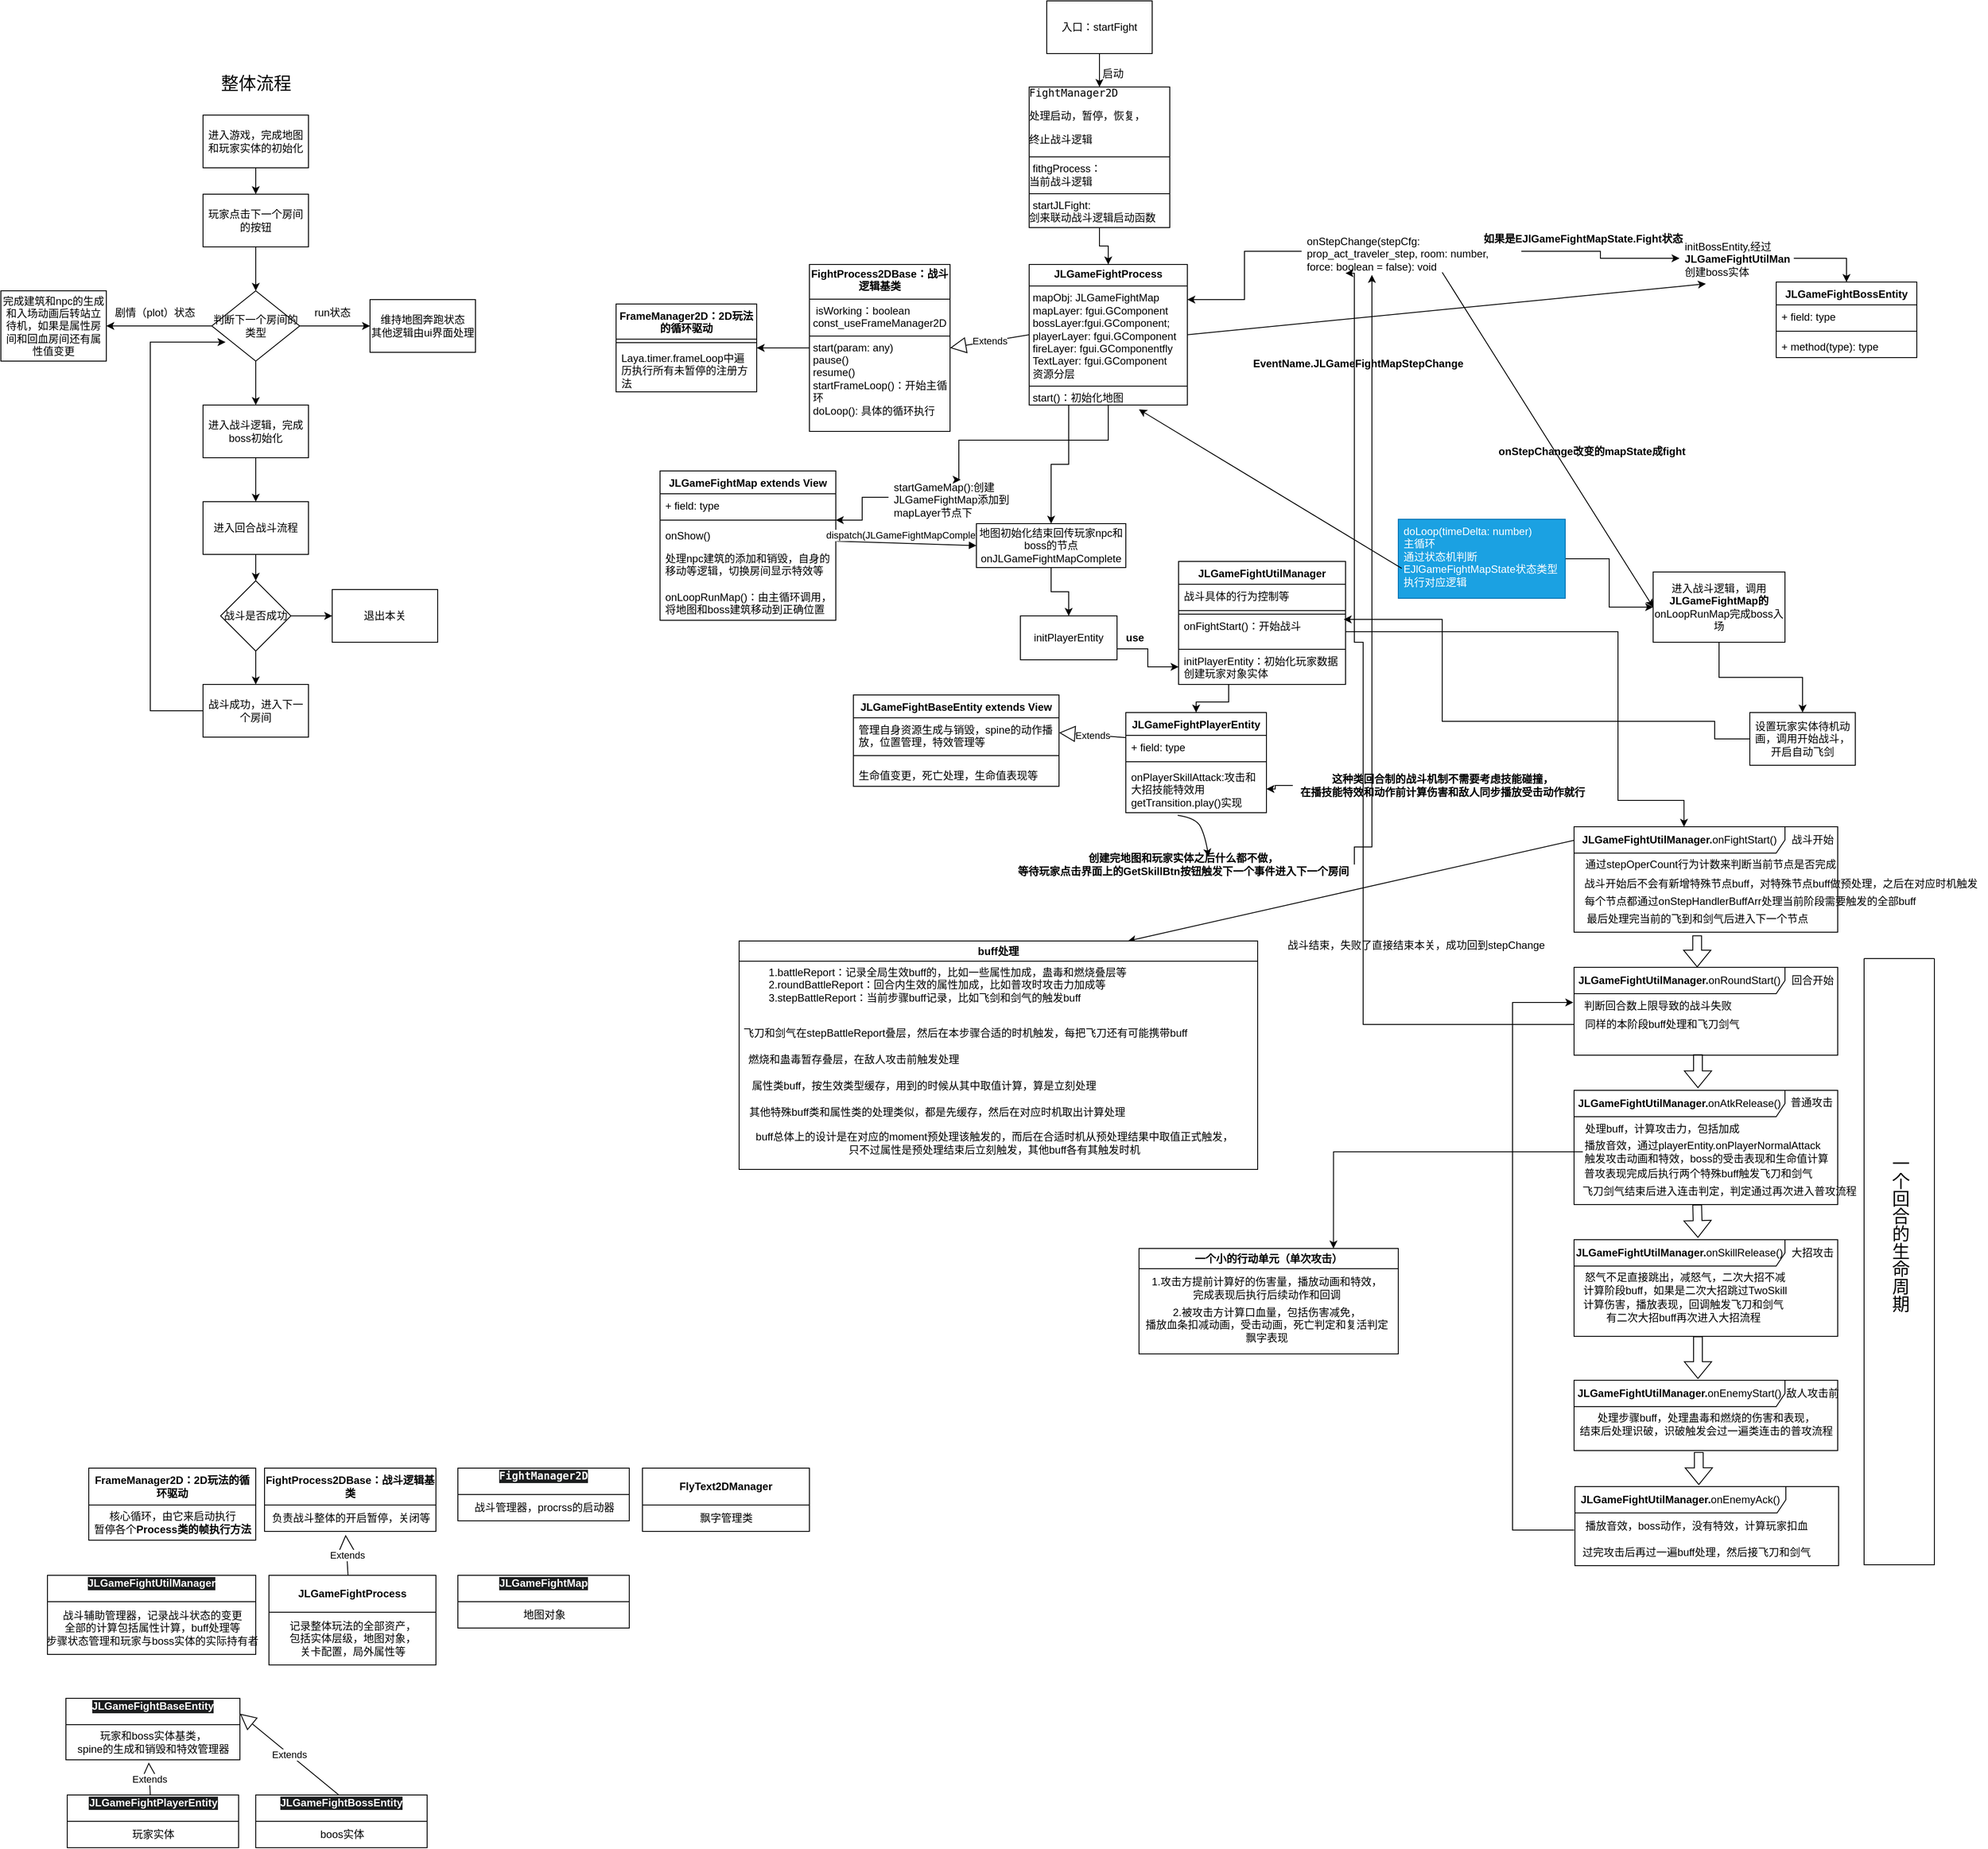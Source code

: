 <mxfile version="28.0.6">
  <diagram name="第 1 页" id="hEcFgx750OysjZIsmj1R">
    <mxGraphModel dx="2253" dy="859" grid="1" gridSize="10" guides="1" tooltips="1" connect="1" arrows="1" fold="1" page="1" pageScale="1" pageWidth="827" pageHeight="1169" math="0" shadow="0">
      <root>
        <mxCell id="0" />
        <mxCell id="1" parent="0" />
        <mxCell id="YXTXcPzekfWYoKXYRShO-3" value="" style="edgeStyle=orthogonalEdgeStyle;rounded=0;orthogonalLoop=1;jettySize=auto;html=1;entryX=0.5;entryY=0;entryDx=0;entryDy=0;" edge="1" parent="1" source="YXTXcPzekfWYoKXYRShO-1" target="YXTXcPzekfWYoKXYRShO-33">
          <mxGeometry relative="1" as="geometry">
            <mxPoint x="430" y="170" as="targetPoint" />
          </mxGeometry>
        </mxCell>
        <mxCell id="YXTXcPzekfWYoKXYRShO-1" value="入口：startFight" style="whiteSpace=wrap;html=1;" vertex="1" parent="1">
          <mxGeometry x="400" y="10" width="120" height="60" as="geometry" />
        </mxCell>
        <mxCell id="YXTXcPzekfWYoKXYRShO-4" value="启动" style="text;html=1;align=center;verticalAlign=middle;resizable=0;points=[];autosize=1;strokeColor=none;fillColor=none;" vertex="1" parent="1">
          <mxGeometry x="450" y="78" width="50" height="30" as="geometry" />
        </mxCell>
        <mxCell id="YXTXcPzekfWYoKXYRShO-35" value="" style="edgeStyle=orthogonalEdgeStyle;rounded=0;orthogonalLoop=1;jettySize=auto;html=1;" edge="1" parent="1" source="YXTXcPzekfWYoKXYRShO-33" target="YXTXcPzekfWYoKXYRShO-34">
          <mxGeometry relative="1" as="geometry" />
        </mxCell>
        <mxCell id="YXTXcPzekfWYoKXYRShO-33" value="&lt;pre style=&quot;margin-top: 0px;&quot;&gt;FightManager2D&lt;/pre&gt;&lt;pre style=&quot;margin-top: 0px;&quot;&gt;&lt;pre style=&quot;margin-top: 0px;&quot;&gt;处理启动，暂停，恢复，&lt;/pre&gt;&lt;pre style=&quot;margin-top: 0px;&quot;&gt;终止战斗逻辑&lt;/pre&gt;&lt;/pre&gt;&lt;hr size=&quot;1&quot; style=&quot;border-style:solid;&quot;&gt;&lt;p style=&quot;margin:0px;margin-left:4px;&quot;&gt;fithgProcess：&lt;/p&gt;&lt;div&gt;当前战斗逻辑&lt;/div&gt;&lt;hr size=&quot;1&quot; style=&quot;border-style:solid;&quot;&gt;&lt;p style=&quot;margin:0px;margin-left:4px;&quot;&gt;startJLFight:&lt;/p&gt;&lt;div&gt;剑来联动战斗逻辑启动函数&lt;/div&gt;" style="verticalAlign=top;align=left;overflow=fill;html=1;whiteSpace=wrap;" vertex="1" parent="1">
          <mxGeometry x="380" y="108" width="160" height="160" as="geometry" />
        </mxCell>
        <mxCell id="YXTXcPzekfWYoKXYRShO-70" style="edgeStyle=orthogonalEdgeStyle;rounded=0;orthogonalLoop=1;jettySize=auto;html=1;exitX=0.25;exitY=1;exitDx=0;exitDy=0;" edge="1" parent="1" source="YXTXcPzekfWYoKXYRShO-34" target="YXTXcPzekfWYoKXYRShO-69">
          <mxGeometry relative="1" as="geometry" />
        </mxCell>
        <mxCell id="YXTXcPzekfWYoKXYRShO-34" value="&lt;p style=&quot;margin:0px;margin-top:4px;text-align:center;&quot;&gt;&lt;b&gt;JLGameFightProcess&lt;/b&gt;&lt;/p&gt;&lt;hr size=&quot;1&quot; style=&quot;border-style:solid;&quot;&gt;&lt;p style=&quot;margin:0px;margin-left:4px;&quot;&gt;mapObj: JLGameFightMap&lt;/p&gt;&lt;p style=&quot;margin:0px;margin-left:4px;&quot;&gt;mapLayer: fgui.GComponent&lt;/p&gt;&lt;p style=&quot;margin:0px;margin-left:4px;&quot;&gt;bossLayer:fgui.GComponent;&lt;/p&gt;&lt;p style=&quot;margin:0px;margin-left:4px;&quot;&gt;playerLayer: fgui.GComponent&lt;/p&gt;&lt;p style=&quot;margin:0px;margin-left:4px;&quot;&gt;fireLayer: fgui.GComponentfly&lt;/p&gt;&lt;p style=&quot;margin:0px;margin-left:4px;&quot;&gt;TextLayer: fgui.GComponent&lt;/p&gt;&lt;p style=&quot;margin:0px;margin-left:4px;&quot;&gt;资源分层&lt;/p&gt;&lt;hr size=&quot;1&quot; style=&quot;border-style:solid;&quot;&gt;&lt;p style=&quot;margin:0px;margin-left:4px;&quot;&gt;start()：初始化地图&lt;/p&gt;" style="verticalAlign=top;align=left;overflow=fill;html=1;whiteSpace=wrap;" vertex="1" parent="1">
          <mxGeometry x="380" y="310" width="180" height="160" as="geometry" />
        </mxCell>
        <mxCell id="YXTXcPzekfWYoKXYRShO-44" style="edgeStyle=orthogonalEdgeStyle;rounded=0;orthogonalLoop=1;jettySize=auto;html=1;exitX=0;exitY=0.5;exitDx=0;exitDy=0;entryX=1;entryY=0.5;entryDx=0;entryDy=0;" edge="1" parent="1" source="YXTXcPzekfWYoKXYRShO-36" target="YXTXcPzekfWYoKXYRShO-39">
          <mxGeometry relative="1" as="geometry" />
        </mxCell>
        <mxCell id="YXTXcPzekfWYoKXYRShO-36" value="&lt;p style=&quot;margin:0px;margin-top:4px;text-align:center;&quot;&gt;&lt;b&gt;FightProcess2DBase：战斗逻辑基类&lt;/b&gt;&lt;/p&gt;&lt;hr size=&quot;1&quot; style=&quot;border-style:solid;&quot;&gt;&lt;p style=&quot;margin:0px;margin-left:4px;&quot;&gt;&amp;nbsp;isWorking：boolean&lt;/p&gt;&lt;p style=&quot;margin:0px;margin-left:4px;&quot;&gt;const_useFrameManager2D&lt;/p&gt;&lt;hr size=&quot;1&quot; style=&quot;border-style:solid;&quot;&gt;&lt;p style=&quot;margin:0px;margin-left:4px;&quot;&gt;start(param: any)&lt;/p&gt;&lt;p style=&quot;margin:0px;margin-left:4px;&quot;&gt;pause()&lt;/p&gt;&lt;p style=&quot;margin:0px;margin-left:4px;&quot;&gt;resume()&lt;/p&gt;&lt;p style=&quot;margin:0px;margin-left:4px;&quot;&gt;startFrameLoop()：开始主循环&lt;/p&gt;&lt;p style=&quot;margin:0px;margin-left:4px;&quot;&gt;doLoop(): 具体的循环执行&lt;/p&gt;" style="verticalAlign=top;align=left;overflow=fill;html=1;whiteSpace=wrap;" vertex="1" parent="1">
          <mxGeometry x="130" y="310" width="160" height="190" as="geometry" />
        </mxCell>
        <mxCell id="YXTXcPzekfWYoKXYRShO-37" value="Extends" style="endArrow=block;endSize=16;endFill=0;html=1;rounded=0;exitX=0;exitY=0.5;exitDx=0;exitDy=0;entryX=1;entryY=0.5;entryDx=0;entryDy=0;" edge="1" parent="1" source="YXTXcPzekfWYoKXYRShO-34" target="YXTXcPzekfWYoKXYRShO-36">
          <mxGeometry width="160" relative="1" as="geometry">
            <mxPoint x="530" y="270" as="sourcePoint" />
            <mxPoint x="690" y="270" as="targetPoint" />
          </mxGeometry>
        </mxCell>
        <mxCell id="YXTXcPzekfWYoKXYRShO-39" value="FrameManager2D：2D玩法的循环驱动" style="swimlane;fontStyle=1;align=center;verticalAlign=top;childLayout=stackLayout;horizontal=1;startSize=40;horizontalStack=0;resizeParent=1;resizeParentMax=0;resizeLast=0;collapsible=1;marginBottom=0;whiteSpace=wrap;html=1;" vertex="1" parent="1">
          <mxGeometry x="-90" y="355" width="160" height="100" as="geometry">
            <mxRectangle x="-150" y="385" width="250" height="40" as="alternateBounds" />
          </mxGeometry>
        </mxCell>
        <mxCell id="YXTXcPzekfWYoKXYRShO-41" value="" style="line;strokeWidth=1;fillColor=none;align=left;verticalAlign=middle;spacingTop=-1;spacingLeft=3;spacingRight=3;rotatable=0;labelPosition=right;points=[];portConstraint=eastwest;strokeColor=inherit;" vertex="1" parent="YXTXcPzekfWYoKXYRShO-39">
          <mxGeometry y="40" width="160" height="8" as="geometry" />
        </mxCell>
        <mxCell id="YXTXcPzekfWYoKXYRShO-42" value="Laya.timer.frameLoop中遍历执行所有未暂停的注册方法" style="text;strokeColor=none;fillColor=none;align=left;verticalAlign=top;spacingLeft=4;spacingRight=4;overflow=hidden;rotatable=0;points=[[0,0.5],[1,0.5]];portConstraint=eastwest;whiteSpace=wrap;html=1;" vertex="1" parent="YXTXcPzekfWYoKXYRShO-39">
          <mxGeometry y="48" width="160" height="52" as="geometry" />
        </mxCell>
        <mxCell id="YXTXcPzekfWYoKXYRShO-49" value="JLGameFightUtilManager" style="swimlane;fontStyle=1;align=center;verticalAlign=top;childLayout=stackLayout;horizontal=1;startSize=26;horizontalStack=0;resizeParent=1;resizeParentMax=0;resizeLast=0;collapsible=1;marginBottom=0;whiteSpace=wrap;html=1;" vertex="1" parent="1">
          <mxGeometry x="550" y="648" width="190" height="140" as="geometry" />
        </mxCell>
        <mxCell id="YXTXcPzekfWYoKXYRShO-50" value="战斗具体的行为控制等" style="text;strokeColor=none;fillColor=none;align=left;verticalAlign=top;spacingLeft=4;spacingRight=4;overflow=hidden;rotatable=0;points=[[0,0.5],[1,0.5]];portConstraint=eastwest;whiteSpace=wrap;html=1;" vertex="1" parent="YXTXcPzekfWYoKXYRShO-49">
          <mxGeometry y="26" width="190" height="26" as="geometry" />
        </mxCell>
        <mxCell id="YXTXcPzekfWYoKXYRShO-51" value="" style="line;strokeWidth=1;fillColor=none;align=left;verticalAlign=middle;spacingTop=-1;spacingLeft=3;spacingRight=3;rotatable=0;labelPosition=right;points=[];portConstraint=eastwest;strokeColor=inherit;" vertex="1" parent="YXTXcPzekfWYoKXYRShO-49">
          <mxGeometry y="52" width="190" height="8" as="geometry" />
        </mxCell>
        <mxCell id="YXTXcPzekfWYoKXYRShO-133" value="onFightStart()：开始战斗" style="text;strokeColor=default;fillColor=none;align=left;verticalAlign=top;spacingLeft=4;spacingRight=4;overflow=hidden;rotatable=0;points=[[0,0.5],[1,0.5]];portConstraint=eastwest;whiteSpace=wrap;html=1;" vertex="1" parent="YXTXcPzekfWYoKXYRShO-49">
          <mxGeometry y="60" width="190" height="40" as="geometry" />
        </mxCell>
        <mxCell id="YXTXcPzekfWYoKXYRShO-52" value="initPlayerEntity：初始化玩家数据创建玩家对象实体" style="text;strokeColor=none;fillColor=none;align=left;verticalAlign=top;spacingLeft=4;spacingRight=4;overflow=hidden;rotatable=0;points=[[0,0.5],[1,0.5]];portConstraint=eastwest;whiteSpace=wrap;html=1;" vertex="1" parent="YXTXcPzekfWYoKXYRShO-49">
          <mxGeometry y="100" width="190" height="40" as="geometry" />
        </mxCell>
        <mxCell id="YXTXcPzekfWYoKXYRShO-53" value="JLGameFightMap&amp;nbsp;extends View" style="swimlane;fontStyle=1;align=center;verticalAlign=top;childLayout=stackLayout;horizontal=1;startSize=26;horizontalStack=0;resizeParent=1;resizeParentMax=0;resizeLast=0;collapsible=1;marginBottom=0;whiteSpace=wrap;html=1;" vertex="1" parent="1">
          <mxGeometry x="-40" y="545" width="200" height="170" as="geometry" />
        </mxCell>
        <mxCell id="YXTXcPzekfWYoKXYRShO-54" value="+ field: type" style="text;strokeColor=none;fillColor=none;align=left;verticalAlign=top;spacingLeft=4;spacingRight=4;overflow=hidden;rotatable=0;points=[[0,0.5],[1,0.5]];portConstraint=eastwest;whiteSpace=wrap;html=1;" vertex="1" parent="YXTXcPzekfWYoKXYRShO-53">
          <mxGeometry y="26" width="200" height="26" as="geometry" />
        </mxCell>
        <mxCell id="YXTXcPzekfWYoKXYRShO-55" value="" style="line;strokeWidth=1;fillColor=none;align=left;verticalAlign=middle;spacingTop=-1;spacingLeft=3;spacingRight=3;rotatable=0;labelPosition=right;points=[];portConstraint=eastwest;strokeColor=inherit;" vertex="1" parent="YXTXcPzekfWYoKXYRShO-53">
          <mxGeometry y="52" width="200" height="8" as="geometry" />
        </mxCell>
        <mxCell id="YXTXcPzekfWYoKXYRShO-67" value="onShow()" style="text;strokeColor=none;fillColor=none;align=left;verticalAlign=top;spacingLeft=4;spacingRight=4;overflow=hidden;rotatable=0;points=[[0,0.5],[1,0.5]];portConstraint=eastwest;whiteSpace=wrap;html=1;" vertex="1" parent="YXTXcPzekfWYoKXYRShO-53">
          <mxGeometry y="60" width="200" height="26" as="geometry" />
        </mxCell>
        <mxCell id="YXTXcPzekfWYoKXYRShO-82" value="处理npc建筑的添加和销毁，自身的移动等逻辑，切换房间显示特效等" style="text;strokeColor=none;fillColor=none;align=left;verticalAlign=top;spacingLeft=4;spacingRight=4;overflow=hidden;rotatable=0;points=[[0,0.5],[1,0.5]];portConstraint=eastwest;whiteSpace=wrap;html=1;" vertex="1" parent="YXTXcPzekfWYoKXYRShO-53">
          <mxGeometry y="86" width="200" height="44" as="geometry" />
        </mxCell>
        <mxCell id="YXTXcPzekfWYoKXYRShO-127" value="onLoopRunMap()：由主循环调用，将地图和boss建筑移动到正确位置" style="text;strokeColor=none;fillColor=none;align=left;verticalAlign=top;spacingLeft=4;spacingRight=4;overflow=hidden;rotatable=0;points=[[0,0.5],[1,0.5]];portConstraint=eastwest;whiteSpace=wrap;html=1;" vertex="1" parent="YXTXcPzekfWYoKXYRShO-53">
          <mxGeometry y="130" width="200" height="40" as="geometry" />
        </mxCell>
        <mxCell id="YXTXcPzekfWYoKXYRShO-65" value="" style="edgeStyle=orthogonalEdgeStyle;rounded=0;orthogonalLoop=1;jettySize=auto;html=1;" edge="1" parent="1" source="YXTXcPzekfWYoKXYRShO-57" target="YXTXcPzekfWYoKXYRShO-55">
          <mxGeometry relative="1" as="geometry" />
        </mxCell>
        <mxCell id="YXTXcPzekfWYoKXYRShO-57" value="startGameMap():创建JLGameFightMap添加到mapLayer节点下" style="text;strokeColor=none;fillColor=none;align=left;verticalAlign=top;spacingLeft=4;spacingRight=4;overflow=hidden;rotatable=0;points=[[0,0.5],[1,0.5]];portConstraint=eastwest;whiteSpace=wrap;html=1;" vertex="1" parent="1">
          <mxGeometry x="220" y="550" width="150" height="50" as="geometry" />
        </mxCell>
        <mxCell id="YXTXcPzekfWYoKXYRShO-60" style="edgeStyle=orthogonalEdgeStyle;rounded=0;orthogonalLoop=1;jettySize=auto;html=1;entryX=0.547;entryY=0.1;entryDx=0;entryDy=0;entryPerimeter=0;" edge="1" parent="1" source="YXTXcPzekfWYoKXYRShO-34" target="YXTXcPzekfWYoKXYRShO-57">
          <mxGeometry relative="1" as="geometry">
            <Array as="points">
              <mxPoint x="470" y="510" />
              <mxPoint x="300" y="510" />
              <mxPoint x="300" y="555" />
            </Array>
          </mxGeometry>
        </mxCell>
        <mxCell id="YXTXcPzekfWYoKXYRShO-124" value="" style="edgeStyle=orthogonalEdgeStyle;rounded=0;orthogonalLoop=1;jettySize=auto;html=1;entryX=0;entryY=0.5;entryDx=0;entryDy=0;" edge="1" parent="1" source="YXTXcPzekfWYoKXYRShO-62" target="YXTXcPzekfWYoKXYRShO-125">
          <mxGeometry relative="1" as="geometry">
            <mxPoint x="1090" y="700" as="targetPoint" />
          </mxGeometry>
        </mxCell>
        <mxCell id="YXTXcPzekfWYoKXYRShO-62" value="doLoop(timeDelta: number)&amp;nbsp;&lt;div&gt;主循环&lt;/div&gt;&lt;div&gt;通过状态机判断EJlGameFightMapState状态类型执行对应逻辑&lt;/div&gt;" style="text;align=left;verticalAlign=top;spacingLeft=4;spacingRight=4;overflow=hidden;rotatable=0;points=[[0,0.5],[1,0.5]];portConstraint=eastwest;whiteSpace=wrap;html=1;fillColor=#1ba1e2;fontColor=#ffffff;strokeColor=#006EAF;" vertex="1" parent="1">
          <mxGeometry x="800" y="600" width="190" height="90" as="geometry" />
        </mxCell>
        <mxCell id="YXTXcPzekfWYoKXYRShO-68" value="dispatch(JLGameFightMapComplete)" style="html=1;verticalAlign=bottom;endArrow=block;curved=0;rounded=0;exitX=1.005;exitY=0.769;exitDx=0;exitDy=0;exitPerimeter=0;entryX=0;entryY=0.5;entryDx=0;entryDy=0;" edge="1" parent="1" source="YXTXcPzekfWYoKXYRShO-67" target="YXTXcPzekfWYoKXYRShO-69">
          <mxGeometry width="80" relative="1" as="geometry">
            <mxPoint x="-10" y="690" as="sourcePoint" />
            <mxPoint x="320" y="640" as="targetPoint" />
          </mxGeometry>
        </mxCell>
        <mxCell id="YXTXcPzekfWYoKXYRShO-72" value="" style="edgeStyle=orthogonalEdgeStyle;rounded=0;orthogonalLoop=1;jettySize=auto;html=1;" edge="1" parent="1" source="YXTXcPzekfWYoKXYRShO-69" target="YXTXcPzekfWYoKXYRShO-71">
          <mxGeometry relative="1" as="geometry" />
        </mxCell>
        <mxCell id="YXTXcPzekfWYoKXYRShO-69" value="地图初始化结束回传玩家npc和boss的节点&lt;div&gt;onJLGameFightMapComplete&lt;/div&gt;" style="html=1;whiteSpace=wrap;" vertex="1" parent="1">
          <mxGeometry x="320" y="605" width="170" height="50" as="geometry" />
        </mxCell>
        <mxCell id="YXTXcPzekfWYoKXYRShO-83" style="edgeStyle=orthogonalEdgeStyle;rounded=0;orthogonalLoop=1;jettySize=auto;html=1;exitX=1;exitY=0.75;exitDx=0;exitDy=0;entryX=0;entryY=0.5;entryDx=0;entryDy=0;" edge="1" parent="1" source="YXTXcPzekfWYoKXYRShO-71" target="YXTXcPzekfWYoKXYRShO-52">
          <mxGeometry relative="1" as="geometry" />
        </mxCell>
        <mxCell id="YXTXcPzekfWYoKXYRShO-86" style="edgeStyle=orthogonalEdgeStyle;rounded=0;orthogonalLoop=1;jettySize=auto;html=1;exitX=0.3;exitY=1;exitDx=0;exitDy=0;entryX=0.5;entryY=0;entryDx=0;entryDy=0;exitPerimeter=0;" edge="1" parent="1" source="YXTXcPzekfWYoKXYRShO-52" target="YXTXcPzekfWYoKXYRShO-73">
          <mxGeometry relative="1" as="geometry" />
        </mxCell>
        <mxCell id="YXTXcPzekfWYoKXYRShO-71" value="initPlayerEntity" style="html=1;whiteSpace=wrap;" vertex="1" parent="1">
          <mxGeometry x="370" y="710" width="110" height="50" as="geometry" />
        </mxCell>
        <mxCell id="YXTXcPzekfWYoKXYRShO-73" value="JLGameFightPlayerEntity" style="swimlane;fontStyle=1;align=center;verticalAlign=top;childLayout=stackLayout;horizontal=1;startSize=26;horizontalStack=0;resizeParent=1;resizeParentMax=0;resizeLast=0;collapsible=1;marginBottom=0;whiteSpace=wrap;html=1;" vertex="1" parent="1">
          <mxGeometry x="490" y="820" width="160" height="114" as="geometry" />
        </mxCell>
        <mxCell id="YXTXcPzekfWYoKXYRShO-74" value="+ field: type" style="text;strokeColor=none;fillColor=none;align=left;verticalAlign=top;spacingLeft=4;spacingRight=4;overflow=hidden;rotatable=0;points=[[0,0.5],[1,0.5]];portConstraint=eastwest;whiteSpace=wrap;html=1;" vertex="1" parent="YXTXcPzekfWYoKXYRShO-73">
          <mxGeometry y="26" width="160" height="26" as="geometry" />
        </mxCell>
        <mxCell id="YXTXcPzekfWYoKXYRShO-75" value="" style="line;strokeWidth=1;fillColor=none;align=left;verticalAlign=middle;spacingTop=-1;spacingLeft=3;spacingRight=3;rotatable=0;labelPosition=right;points=[];portConstraint=eastwest;strokeColor=inherit;" vertex="1" parent="YXTXcPzekfWYoKXYRShO-73">
          <mxGeometry y="52" width="160" height="8" as="geometry" />
        </mxCell>
        <mxCell id="YXTXcPzekfWYoKXYRShO-92" value="onPlayerSkillAttack:攻击和大招技能特效用getTransition.play()实现" style="text;strokeColor=none;fillColor=none;align=left;verticalAlign=top;spacingLeft=4;spacingRight=4;overflow=hidden;rotatable=0;points=[[0,0.5],[1,0.5]];portConstraint=eastwest;whiteSpace=wrap;html=1;" vertex="1" parent="YXTXcPzekfWYoKXYRShO-73">
          <mxGeometry y="60" width="160" height="54" as="geometry" />
        </mxCell>
        <mxCell id="YXTXcPzekfWYoKXYRShO-84" value="use" style="text;align=center;fontStyle=1;verticalAlign=middle;spacingLeft=3;spacingRight=3;strokeColor=none;rotatable=0;points=[[0,0.5],[1,0.5]];portConstraint=eastwest;html=1;" vertex="1" parent="1">
          <mxGeometry x="460" y="722" width="80" height="26" as="geometry" />
        </mxCell>
        <mxCell id="YXTXcPzekfWYoKXYRShO-87" value="JLGameFightBaseEntity&amp;nbsp;extends View" style="swimlane;fontStyle=1;align=center;verticalAlign=top;childLayout=stackLayout;horizontal=1;startSize=26;horizontalStack=0;resizeParent=1;resizeParentMax=0;resizeLast=0;collapsible=1;marginBottom=0;whiteSpace=wrap;html=1;" vertex="1" parent="1">
          <mxGeometry x="180" y="800" width="234" height="104" as="geometry" />
        </mxCell>
        <mxCell id="YXTXcPzekfWYoKXYRShO-88" value="管理自身资源生成与销毁，spine的动作播放，位置管理，特效管理等" style="text;strokeColor=none;fillColor=none;align=left;verticalAlign=top;spacingLeft=4;spacingRight=4;overflow=hidden;rotatable=0;points=[[0,0.5],[1,0.5]];portConstraint=eastwest;whiteSpace=wrap;html=1;" vertex="1" parent="YXTXcPzekfWYoKXYRShO-87">
          <mxGeometry y="26" width="234" height="34" as="geometry" />
        </mxCell>
        <mxCell id="YXTXcPzekfWYoKXYRShO-89" value="" style="line;strokeWidth=1;fillColor=none;align=left;verticalAlign=middle;spacingTop=-1;spacingLeft=3;spacingRight=3;rotatable=0;labelPosition=right;points=[];portConstraint=eastwest;strokeColor=inherit;" vertex="1" parent="YXTXcPzekfWYoKXYRShO-87">
          <mxGeometry y="60" width="234" height="18" as="geometry" />
        </mxCell>
        <mxCell id="YXTXcPzekfWYoKXYRShO-90" value="生命值变更，死亡处理，生命值表现等" style="text;strokeColor=none;fillColor=none;align=left;verticalAlign=top;spacingLeft=4;spacingRight=4;overflow=hidden;rotatable=0;points=[[0,0.5],[1,0.5]];portConstraint=eastwest;whiteSpace=wrap;html=1;" vertex="1" parent="YXTXcPzekfWYoKXYRShO-87">
          <mxGeometry y="78" width="234" height="26" as="geometry" />
        </mxCell>
        <mxCell id="YXTXcPzekfWYoKXYRShO-91" value="Extends" style="endArrow=block;endSize=16;endFill=0;html=1;rounded=0;exitX=0;exitY=0.25;exitDx=0;exitDy=0;entryX=1;entryY=0.5;entryDx=0;entryDy=0;" edge="1" parent="1" source="YXTXcPzekfWYoKXYRShO-73" target="YXTXcPzekfWYoKXYRShO-88">
          <mxGeometry width="160" relative="1" as="geometry">
            <mxPoint x="500" y="840" as="sourcePoint" />
            <mxPoint x="410" y="855" as="targetPoint" />
          </mxGeometry>
        </mxCell>
        <mxCell id="YXTXcPzekfWYoKXYRShO-99" value="" style="edgeStyle=orthogonalEdgeStyle;rounded=0;orthogonalLoop=1;jettySize=auto;html=1;" edge="1" parent="1" source="YXTXcPzekfWYoKXYRShO-98" target="YXTXcPzekfWYoKXYRShO-92">
          <mxGeometry relative="1" as="geometry" />
        </mxCell>
        <mxCell id="YXTXcPzekfWYoKXYRShO-98" value="这种类回合制的战斗机制不需要考虑技能碰撞，&lt;div&gt;在播技能特效和动作前计算伤害和敌人同步播放受击动作就行&lt;/div&gt;" style="text;align=center;fontStyle=1;verticalAlign=middle;spacingLeft=3;spacingRight=3;strokeColor=none;rotatable=0;points=[[0,0.5],[1,0.5]];portConstraint=eastwest;html=1;" vertex="1" parent="1">
          <mxGeometry x="680" y="890" width="340" height="26" as="geometry" />
        </mxCell>
        <mxCell id="YXTXcPzekfWYoKXYRShO-102" style="edgeStyle=orthogonalEdgeStyle;rounded=0;orthogonalLoop=1;jettySize=auto;html=1;exitX=1;exitY=0.5;exitDx=0;exitDy=0;entryX=0.32;entryY=1.038;entryDx=0;entryDy=0;entryPerimeter=0;" edge="1" parent="1" source="YXTXcPzekfWYoKXYRShO-100" target="YXTXcPzekfWYoKXYRShO-104">
          <mxGeometry relative="1" as="geometry">
            <Array as="points">
              <mxPoint x="770" y="973" />
            </Array>
          </mxGeometry>
        </mxCell>
        <mxCell id="YXTXcPzekfWYoKXYRShO-100" value="创建完地图和玩家实体之后什么都不做，&lt;div&gt;等待玩家点击界面上的GetSkillBtn按钮触发下一个事件进入下一个房间&lt;/div&gt;" style="text;align=center;fontStyle=1;verticalAlign=middle;spacingLeft=3;spacingRight=3;strokeColor=none;rotatable=0;points=[[0,0.5],[1,0.5]];portConstraint=eastwest;html=1;" vertex="1" parent="1">
          <mxGeometry x="360" y="980" width="390" height="26" as="geometry" />
        </mxCell>
        <mxCell id="YXTXcPzekfWYoKXYRShO-101" value="" style="curved=1;endArrow=classic;html=1;rounded=0;exitX=0.369;exitY=1.056;exitDx=0;exitDy=0;exitPerimeter=0;entryX=0.575;entryY=0.154;entryDx=0;entryDy=0;entryPerimeter=0;" edge="1" parent="1" source="YXTXcPzekfWYoKXYRShO-92" target="YXTXcPzekfWYoKXYRShO-100">
          <mxGeometry width="50" height="50" relative="1" as="geometry">
            <mxPoint x="510" y="830" as="sourcePoint" />
            <mxPoint x="560" y="780" as="targetPoint" />
            <Array as="points">
              <mxPoint x="570" y="940" />
              <mxPoint x="580" y="960" />
            </Array>
          </mxGeometry>
        </mxCell>
        <mxCell id="YXTXcPzekfWYoKXYRShO-103" value="EventName.JLGameFightMapStepChange" style="text;align=center;fontStyle=1;verticalAlign=middle;spacingLeft=3;spacingRight=3;strokeColor=none;rotatable=0;points=[[0,0.5],[1,0.5]];portConstraint=eastwest;html=1;" vertex="1" parent="1">
          <mxGeometry x="630" y="410" width="247" height="26" as="geometry" />
        </mxCell>
        <mxCell id="YXTXcPzekfWYoKXYRShO-105" style="edgeStyle=orthogonalEdgeStyle;rounded=0;orthogonalLoop=1;jettySize=auto;html=1;exitX=0;exitY=0.5;exitDx=0;exitDy=0;entryX=1;entryY=0.25;entryDx=0;entryDy=0;" edge="1" parent="1" source="YXTXcPzekfWYoKXYRShO-104" target="YXTXcPzekfWYoKXYRShO-34">
          <mxGeometry relative="1" as="geometry" />
        </mxCell>
        <mxCell id="YXTXcPzekfWYoKXYRShO-107" value="" style="edgeStyle=orthogonalEdgeStyle;rounded=0;orthogonalLoop=1;jettySize=auto;html=1;entryX=0;entryY=0.5;entryDx=0;entryDy=0;" edge="1" parent="1" source="YXTXcPzekfWYoKXYRShO-104" target="YXTXcPzekfWYoKXYRShO-109">
          <mxGeometry relative="1" as="geometry">
            <mxPoint x="1105" y="295" as="targetPoint" />
          </mxGeometry>
        </mxCell>
        <mxCell id="YXTXcPzekfWYoKXYRShO-104" value="onStepChange(stepCfg: prop_act_traveler_step, room: number, force: boolean = false): void" style="text;strokeColor=none;fillColor=none;align=left;verticalAlign=top;spacingLeft=4;spacingRight=4;overflow=hidden;rotatable=0;points=[[0,0.5],[1,0.5]];portConstraint=eastwest;whiteSpace=wrap;html=1;" vertex="1" parent="1">
          <mxGeometry x="690" y="270" width="250" height="50" as="geometry" />
        </mxCell>
        <mxCell id="YXTXcPzekfWYoKXYRShO-108" value="如果是EJlGameFightMapState.Fight状态" style="text;align=center;fontStyle=1;verticalAlign=middle;spacingLeft=3;spacingRight=3;strokeColor=none;rotatable=0;points=[[0,0.5],[1,0.5]];portConstraint=eastwest;html=1;" vertex="1" parent="1">
          <mxGeometry x="890" y="268" width="240" height="26" as="geometry" />
        </mxCell>
        <mxCell id="YXTXcPzekfWYoKXYRShO-116" style="edgeStyle=orthogonalEdgeStyle;rounded=0;orthogonalLoop=1;jettySize=auto;html=1;exitX=1;exitY=0.5;exitDx=0;exitDy=0;entryX=0.5;entryY=0;entryDx=0;entryDy=0;" edge="1" parent="1" source="YXTXcPzekfWYoKXYRShO-109" target="YXTXcPzekfWYoKXYRShO-112">
          <mxGeometry relative="1" as="geometry" />
        </mxCell>
        <mxCell id="YXTXcPzekfWYoKXYRShO-109" value="initBossEntity,经过&lt;span style=&quot;font-weight: 700; text-align: center;&quot;&gt;JLGameFightUtilManager&lt;/span&gt;创建boss实体" style="text;strokeColor=none;fillColor=none;align=left;verticalAlign=top;spacingLeft=4;spacingRight=4;overflow=hidden;rotatable=0;points=[[0,0.5],[1,0.5]];portConstraint=eastwest;whiteSpace=wrap;html=1;" vertex="1" parent="1">
          <mxGeometry x="1120" y="276" width="130" height="54" as="geometry" />
        </mxCell>
        <mxCell id="YXTXcPzekfWYoKXYRShO-111" value="" style="endArrow=classic;html=1;rounded=0;exitX=1;exitY=0.5;exitDx=0;exitDy=0;entryX=0.23;entryY=1.038;entryDx=0;entryDy=0;entryPerimeter=0;" edge="1" parent="1" source="YXTXcPzekfWYoKXYRShO-34" target="YXTXcPzekfWYoKXYRShO-109">
          <mxGeometry width="50" height="50" relative="1" as="geometry">
            <mxPoint x="1050" y="460" as="sourcePoint" />
            <mxPoint x="1100" y="410" as="targetPoint" />
          </mxGeometry>
        </mxCell>
        <mxCell id="YXTXcPzekfWYoKXYRShO-112" value="JLGameFightBossEntity" style="swimlane;fontStyle=1;align=center;verticalAlign=top;childLayout=stackLayout;horizontal=1;startSize=26;horizontalStack=0;resizeParent=1;resizeParentMax=0;resizeLast=0;collapsible=1;marginBottom=0;whiteSpace=wrap;html=1;" vertex="1" parent="1">
          <mxGeometry x="1230" y="330" width="160" height="86" as="geometry" />
        </mxCell>
        <mxCell id="YXTXcPzekfWYoKXYRShO-113" value="+ field: type" style="text;strokeColor=none;fillColor=none;align=left;verticalAlign=top;spacingLeft=4;spacingRight=4;overflow=hidden;rotatable=0;points=[[0,0.5],[1,0.5]];portConstraint=eastwest;whiteSpace=wrap;html=1;" vertex="1" parent="YXTXcPzekfWYoKXYRShO-112">
          <mxGeometry y="26" width="160" height="26" as="geometry" />
        </mxCell>
        <mxCell id="YXTXcPzekfWYoKXYRShO-114" value="" style="line;strokeWidth=1;fillColor=none;align=left;verticalAlign=middle;spacingTop=-1;spacingLeft=3;spacingRight=3;rotatable=0;labelPosition=right;points=[];portConstraint=eastwest;strokeColor=inherit;" vertex="1" parent="YXTXcPzekfWYoKXYRShO-112">
          <mxGeometry y="52" width="160" height="8" as="geometry" />
        </mxCell>
        <mxCell id="YXTXcPzekfWYoKXYRShO-115" value="+ method(type): type" style="text;strokeColor=none;fillColor=none;align=left;verticalAlign=top;spacingLeft=4;spacingRight=4;overflow=hidden;rotatable=0;points=[[0,0.5],[1,0.5]];portConstraint=eastwest;whiteSpace=wrap;html=1;" vertex="1" parent="YXTXcPzekfWYoKXYRShO-112">
          <mxGeometry y="60" width="160" height="26" as="geometry" />
        </mxCell>
        <mxCell id="YXTXcPzekfWYoKXYRShO-118" value="onStepChange改变的mapState成fight" style="text;align=center;fontStyle=1;verticalAlign=middle;spacingLeft=3;spacingRight=3;strokeColor=none;rotatable=0;points=[[0,0.5],[1,0.5]];portConstraint=eastwest;html=1;" vertex="1" parent="1">
          <mxGeometry x="900" y="510" width="240" height="26" as="geometry" />
        </mxCell>
        <mxCell id="YXTXcPzekfWYoKXYRShO-122" value="" style="endArrow=classic;html=1;rounded=0;exitX=0.64;exitY=0.98;exitDx=0;exitDy=0;exitPerimeter=0;entryX=0;entryY=0.5;entryDx=0;entryDy=0;" edge="1" parent="1" source="YXTXcPzekfWYoKXYRShO-104" target="YXTXcPzekfWYoKXYRShO-125">
          <mxGeometry width="50" height="50" relative="1" as="geometry">
            <mxPoint x="710" y="610" as="sourcePoint" />
            <mxPoint x="1060" y="700" as="targetPoint" />
          </mxGeometry>
        </mxCell>
        <mxCell id="YXTXcPzekfWYoKXYRShO-132" value="" style="edgeStyle=orthogonalEdgeStyle;rounded=0;orthogonalLoop=1;jettySize=auto;html=1;" edge="1" parent="1" source="YXTXcPzekfWYoKXYRShO-125" target="YXTXcPzekfWYoKXYRShO-131">
          <mxGeometry relative="1" as="geometry" />
        </mxCell>
        <mxCell id="YXTXcPzekfWYoKXYRShO-125" value="进入战斗逻辑，调用&lt;span style=&quot;font-weight: 700;&quot;&gt;JLGameFightMap的&lt;/span&gt;&lt;span style=&quot;text-align: left;&quot;&gt;onLoopRunMap完成boss入场&lt;/span&gt;" style="rounded=0;whiteSpace=wrap;html=1;" vertex="1" parent="1">
          <mxGeometry x="1090" y="660" width="150" height="80" as="geometry" />
        </mxCell>
        <mxCell id="YXTXcPzekfWYoKXYRShO-129" value="" style="endArrow=classic;html=1;rounded=0;entryX=0.694;entryY=1.031;entryDx=0;entryDy=0;entryPerimeter=0;exitX=0.021;exitY=0.622;exitDx=0;exitDy=0;exitPerimeter=0;" edge="1" parent="1" source="YXTXcPzekfWYoKXYRShO-62" target="YXTXcPzekfWYoKXYRShO-34">
          <mxGeometry width="50" height="50" relative="1" as="geometry">
            <mxPoint x="670" y="720" as="sourcePoint" />
            <mxPoint x="720" y="670" as="targetPoint" />
          </mxGeometry>
        </mxCell>
        <mxCell id="YXTXcPzekfWYoKXYRShO-131" value="设置玩家实体待机动画，调用开始战斗，开启自动飞剑" style="whiteSpace=wrap;html=1;rounded=0;" vertex="1" parent="1">
          <mxGeometry x="1200" y="820" width="120" height="60" as="geometry" />
        </mxCell>
        <mxCell id="YXTXcPzekfWYoKXYRShO-136" style="edgeStyle=orthogonalEdgeStyle;rounded=0;orthogonalLoop=1;jettySize=auto;html=1;entryX=0.989;entryY=0.15;entryDx=0;entryDy=0;entryPerimeter=0;" edge="1" parent="1" source="YXTXcPzekfWYoKXYRShO-131" target="YXTXcPzekfWYoKXYRShO-133">
          <mxGeometry relative="1" as="geometry">
            <Array as="points">
              <mxPoint x="1160" y="850" />
              <mxPoint x="1160" y="830" />
              <mxPoint x="850" y="830" />
              <mxPoint x="850" y="714" />
            </Array>
          </mxGeometry>
        </mxCell>
        <mxCell id="YXTXcPzekfWYoKXYRShO-138" value="&lt;span style=&quot;font-weight: 700;&quot;&gt;JLGameFightUtilManager.&lt;/span&gt;onFightStart()" style="shape=umlFrame;whiteSpace=wrap;html=1;pointerEvents=0;width=240;height=30;" vertex="1" parent="1">
          <mxGeometry x="1000" y="950" width="300" height="120" as="geometry" />
        </mxCell>
        <mxCell id="YXTXcPzekfWYoKXYRShO-137" style="edgeStyle=orthogonalEdgeStyle;rounded=0;orthogonalLoop=1;jettySize=auto;html=1;entryX=0.417;entryY=0;entryDx=0;entryDy=0;entryPerimeter=0;" edge="1" parent="1" source="YXTXcPzekfWYoKXYRShO-133" target="YXTXcPzekfWYoKXYRShO-138">
          <mxGeometry relative="1" as="geometry">
            <mxPoint x="1060" y="960" as="targetPoint" />
            <Array as="points">
              <mxPoint x="1050" y="728" />
              <mxPoint x="1050" y="920" />
              <mxPoint x="1125" y="920" />
            </Array>
          </mxGeometry>
        </mxCell>
        <mxCell id="YXTXcPzekfWYoKXYRShO-139" value="" style="shape=flexArrow;endArrow=classic;html=1;rounded=0;exitX=0.467;exitY=1.03;exitDx=0;exitDy=0;exitPerimeter=0;entryX=0.467;entryY=0;entryDx=0;entryDy=0;entryPerimeter=0;" edge="1" parent="1" source="YXTXcPzekfWYoKXYRShO-138" target="YXTXcPzekfWYoKXYRShO-140">
          <mxGeometry width="50" height="50" relative="1" as="geometry">
            <mxPoint x="1120" y="1120" as="sourcePoint" />
            <mxPoint x="1140" y="1100" as="targetPoint" />
          </mxGeometry>
        </mxCell>
        <mxCell id="YXTXcPzekfWYoKXYRShO-140" value="&lt;span style=&quot;font-weight: 700;&quot;&gt;JLGameFightUtilManager.&lt;/span&gt;onRoundStart()" style="shape=umlFrame;whiteSpace=wrap;html=1;pointerEvents=0;width=240;height=30;" vertex="1" parent="1">
          <mxGeometry x="1000" y="1110" width="300" height="100" as="geometry" />
        </mxCell>
        <mxCell id="YXTXcPzekfWYoKXYRShO-142" value="" style="shape=flexArrow;endArrow=classic;html=1;rounded=0;exitX=0.47;exitY=0.99;exitDx=0;exitDy=0;exitPerimeter=0;entryX=0.47;entryY=-0.02;entryDx=0;entryDy=0;entryPerimeter=0;" edge="1" parent="1" source="YXTXcPzekfWYoKXYRShO-140" target="YXTXcPzekfWYoKXYRShO-143">
          <mxGeometry width="50" height="50" relative="1" as="geometry">
            <mxPoint x="1140" y="1207" as="sourcePoint" />
            <mxPoint x="1140" y="1254" as="targetPoint" />
          </mxGeometry>
        </mxCell>
        <mxCell id="YXTXcPzekfWYoKXYRShO-143" value="&lt;span style=&quot;font-weight: 700;&quot;&gt;JLGameFightUtilManager.&lt;/span&gt;onAtkRelease()" style="shape=umlFrame;whiteSpace=wrap;html=1;pointerEvents=0;width=240;height=30;" vertex="1" parent="1">
          <mxGeometry x="1000" y="1250" width="300" height="130" as="geometry" />
        </mxCell>
        <mxCell id="YXTXcPzekfWYoKXYRShO-144" value="" style="swimlane;startSize=0;" vertex="1" parent="1">
          <mxGeometry x="1330" y="1100" width="80" height="690" as="geometry" />
        </mxCell>
        <mxCell id="YXTXcPzekfWYoKXYRShO-145" value="一个回合的生命周期" style="text;html=1;align=center;verticalAlign=middle;resizable=0;points=[];autosize=1;strokeColor=none;fillColor=none;rotation=0;fontSize=20;horizontal=1;textDirection=vertical-lr;" vertex="1" parent="YXTXcPzekfWYoKXYRShO-144">
          <mxGeometry x="-60" y="310" width="200" height="40" as="geometry" />
        </mxCell>
        <mxCell id="YXTXcPzekfWYoKXYRShO-146" value="" style="shape=flexArrow;endArrow=classic;html=1;rounded=0;entryX=0.47;entryY=-0.02;entryDx=0;entryDy=0;entryPerimeter=0;exitX=0.467;exitY=1;exitDx=0;exitDy=0;exitPerimeter=0;" edge="1" parent="1" target="YXTXcPzekfWYoKXYRShO-147" source="YXTXcPzekfWYoKXYRShO-143">
          <mxGeometry width="50" height="50" relative="1" as="geometry">
            <mxPoint x="1141" y="1350" as="sourcePoint" />
            <mxPoint x="1140" y="1404" as="targetPoint" />
          </mxGeometry>
        </mxCell>
        <mxCell id="YXTXcPzekfWYoKXYRShO-147" value="&lt;span style=&quot;font-weight: 700;&quot;&gt;JLGameFightUtilManager.&lt;/span&gt;onSkillRelease()" style="shape=umlFrame;whiteSpace=wrap;html=1;pointerEvents=0;width=240;height=30;" vertex="1" parent="1">
          <mxGeometry x="1000" y="1420" width="300" height="110" as="geometry" />
        </mxCell>
        <mxCell id="YXTXcPzekfWYoKXYRShO-149" value="" style="shape=flexArrow;endArrow=classic;html=1;rounded=0;entryX=0.47;entryY=-0.02;entryDx=0;entryDy=0;entryPerimeter=0;exitX=0.47;exitY=1;exitDx=0;exitDy=0;exitPerimeter=0;" edge="1" parent="1" target="YXTXcPzekfWYoKXYRShO-150" source="YXTXcPzekfWYoKXYRShO-147">
          <mxGeometry width="50" height="50" relative="1" as="geometry">
            <mxPoint x="1140" y="1500" as="sourcePoint" />
            <mxPoint x="1140" y="1556" as="targetPoint" />
          </mxGeometry>
        </mxCell>
        <mxCell id="YXTXcPzekfWYoKXYRShO-150" value="&lt;span style=&quot;font-weight: 700;&quot;&gt;JLGameFightUtilManager.&lt;/span&gt;onEnemyStart()" style="shape=umlFrame;whiteSpace=wrap;html=1;pointerEvents=0;width=240;height=30;" vertex="1" parent="1">
          <mxGeometry x="1000" y="1580" width="300" height="80" as="geometry" />
        </mxCell>
        <mxCell id="YXTXcPzekfWYoKXYRShO-151" value="" style="shape=flexArrow;endArrow=classic;html=1;rounded=0;entryX=0.47;entryY=-0.02;entryDx=0;entryDy=0;entryPerimeter=0;exitX=0.473;exitY=1.02;exitDx=0;exitDy=0;exitPerimeter=0;" edge="1" parent="1" target="YXTXcPzekfWYoKXYRShO-152" source="YXTXcPzekfWYoKXYRShO-150">
          <mxGeometry width="50" height="50" relative="1" as="geometry">
            <mxPoint x="1141" y="1661" as="sourcePoint" />
            <mxPoint x="1140" y="1708" as="targetPoint" />
          </mxGeometry>
        </mxCell>
        <mxCell id="YXTXcPzekfWYoKXYRShO-152" value="&lt;span style=&quot;font-weight: 700;&quot;&gt;JLGameFightUtilManager.&lt;/span&gt;onEnemyAck()" style="shape=umlFrame;whiteSpace=wrap;html=1;pointerEvents=0;width=240;height=30;" vertex="1" parent="1">
          <mxGeometry x="1001" y="1701" width="300" height="90" as="geometry" />
        </mxCell>
        <mxCell id="YXTXcPzekfWYoKXYRShO-148" style="edgeStyle=orthogonalEdgeStyle;rounded=0;orthogonalLoop=1;jettySize=auto;html=1;exitX=-0.003;exitY=0.55;exitDx=0;exitDy=0;exitPerimeter=0;entryX=-0.003;entryY=0.4;entryDx=0;entryDy=0;entryPerimeter=0;" edge="1" parent="1" source="YXTXcPzekfWYoKXYRShO-152" target="YXTXcPzekfWYoKXYRShO-140">
          <mxGeometry relative="1" as="geometry">
            <mxPoint x="900" y="1300" as="targetPoint" />
            <Array as="points">
              <mxPoint x="930" y="1751" />
              <mxPoint x="930" y="1150" />
            </Array>
          </mxGeometry>
        </mxCell>
        <mxCell id="YXTXcPzekfWYoKXYRShO-153" value="战斗开始后不会有新增特殊节点buff，对特殊节点buff做预处理，之后在对应时机触发" style="text;html=1;align=center;verticalAlign=middle;resizable=0;points=[];autosize=1;strokeColor=none;fillColor=none;" vertex="1" parent="1">
          <mxGeometry x="1000" y="1000" width="470" height="30" as="geometry" />
        </mxCell>
        <mxCell id="YXTXcPzekfWYoKXYRShO-154" value="通过stepOperCount行为计数来判断当前节点是否完成" style="text;html=1;align=center;verticalAlign=middle;resizable=0;points=[];autosize=1;strokeColor=none;fillColor=none;" vertex="1" parent="1">
          <mxGeometry x="1000" y="978" width="310" height="30" as="geometry" />
        </mxCell>
        <mxCell id="YXTXcPzekfWYoKXYRShO-155" value="每个节点都通过onStepHandlerBuffArr处理当前阶段需要触发的全部buff" style="text;html=1;align=center;verticalAlign=middle;resizable=0;points=[];autosize=1;strokeColor=none;fillColor=none;" vertex="1" parent="1">
          <mxGeometry x="1000" y="1020" width="400" height="30" as="geometry" />
        </mxCell>
        <mxCell id="YXTXcPzekfWYoKXYRShO-156" value="最后处理完当前的飞到和剑气后进入下一个节点" style="text;html=1;align=center;verticalAlign=middle;resizable=0;points=[];autosize=1;strokeColor=none;fillColor=none;" vertex="1" parent="1">
          <mxGeometry x="1000" y="1040" width="280" height="30" as="geometry" />
        </mxCell>
        <mxCell id="YXTXcPzekfWYoKXYRShO-157" value="战斗开始" style="text;html=1;align=center;verticalAlign=middle;resizable=0;points=[];autosize=1;strokeColor=none;fillColor=none;" vertex="1" parent="1">
          <mxGeometry x="1236" y="950" width="70" height="30" as="geometry" />
        </mxCell>
        <mxCell id="YXTXcPzekfWYoKXYRShO-158" value="回合开始" style="text;html=1;align=center;verticalAlign=middle;resizable=0;points=[];autosize=1;strokeColor=none;fillColor=none;" vertex="1" parent="1">
          <mxGeometry x="1236" y="1110" width="70" height="30" as="geometry" />
        </mxCell>
        <mxCell id="YXTXcPzekfWYoKXYRShO-159" value="判断回合数上限导致的战斗失败" style="text;html=1;align=center;verticalAlign=middle;resizable=0;points=[];autosize=1;strokeColor=none;fillColor=none;" vertex="1" parent="1">
          <mxGeometry x="1000" y="1139" width="190" height="30" as="geometry" />
        </mxCell>
        <mxCell id="YXTXcPzekfWYoKXYRShO-186" value="" style="edgeStyle=orthogonalEdgeStyle;rounded=0;orthogonalLoop=1;jettySize=auto;html=1;entryX=0.2;entryY=1;entryDx=0;entryDy=0;entryPerimeter=0;" edge="1" parent="1" source="YXTXcPzekfWYoKXYRShO-160" target="YXTXcPzekfWYoKXYRShO-104">
          <mxGeometry relative="1" as="geometry">
            <mxPoint x="920" y="1175" as="targetPoint" />
            <Array as="points">
              <mxPoint x="760" y="1175" />
              <mxPoint x="760" y="740" />
              <mxPoint x="750" y="740" />
              <mxPoint x="750" y="320" />
            </Array>
          </mxGeometry>
        </mxCell>
        <mxCell id="YXTXcPzekfWYoKXYRShO-160" value="同样的本阶段buff处理和飞刀剑气" style="text;html=1;align=center;verticalAlign=middle;resizable=0;points=[];autosize=1;strokeColor=none;fillColor=none;" vertex="1" parent="1">
          <mxGeometry x="1000" y="1160" width="200" height="30" as="geometry" />
        </mxCell>
        <mxCell id="YXTXcPzekfWYoKXYRShO-161" value="普通攻击" style="text;html=1;align=center;verticalAlign=middle;resizable=0;points=[];autosize=1;strokeColor=none;fillColor=none;" vertex="1" parent="1">
          <mxGeometry x="1235" y="1249" width="70" height="30" as="geometry" />
        </mxCell>
        <mxCell id="YXTXcPzekfWYoKXYRShO-162" value="处理buff，计算攻击力，包括加成" style="text;html=1;align=center;verticalAlign=middle;resizable=0;points=[];autosize=1;strokeColor=none;fillColor=none;" vertex="1" parent="1">
          <mxGeometry x="1000" y="1279" width="200" height="30" as="geometry" />
        </mxCell>
        <mxCell id="YXTXcPzekfWYoKXYRShO-230" style="edgeStyle=orthogonalEdgeStyle;rounded=0;orthogonalLoop=1;jettySize=auto;html=1;entryX=0.75;entryY=0;entryDx=0;entryDy=0;" edge="1" parent="1" source="YXTXcPzekfWYoKXYRShO-163" target="YXTXcPzekfWYoKXYRShO-222">
          <mxGeometry relative="1" as="geometry" />
        </mxCell>
        <mxCell id="YXTXcPzekfWYoKXYRShO-163" value="播放音效，通过playerEntity.onPlayerNormalAttack&lt;div&gt;触发攻击动画和特效，boss的受击表现和生命值计算&lt;/div&gt;" style="text;html=1;align=left;verticalAlign=middle;resizable=0;points=[];autosize=1;strokeColor=none;fillColor=none;" vertex="1" parent="1">
          <mxGeometry x="1010" y="1300" width="300" height="40" as="geometry" />
        </mxCell>
        <mxCell id="YXTXcPzekfWYoKXYRShO-166" value="普攻表现完成后执行两个特殊buff触发飞刀和剑气" style="text;html=1;align=center;verticalAlign=middle;resizable=0;points=[];autosize=1;strokeColor=none;fillColor=none;" vertex="1" parent="1">
          <mxGeometry x="1001" y="1330" width="280" height="30" as="geometry" />
        </mxCell>
        <mxCell id="YXTXcPzekfWYoKXYRShO-167" value="飞刀剑气结束后进入连击判定，判定通过再次进入普攻流程" style="text;html=1;align=center;verticalAlign=middle;resizable=0;points=[];autosize=1;strokeColor=none;fillColor=none;" vertex="1" parent="1">
          <mxGeometry x="995" y="1350" width="340" height="30" as="geometry" />
        </mxCell>
        <mxCell id="YXTXcPzekfWYoKXYRShO-168" value="大招攻击" style="text;html=1;align=center;verticalAlign=middle;resizable=0;points=[];autosize=1;strokeColor=none;fillColor=none;" vertex="1" parent="1">
          <mxGeometry x="1236" y="1420" width="70" height="30" as="geometry" />
        </mxCell>
        <mxCell id="YXTXcPzekfWYoKXYRShO-169" value="怒气不足直接跳出，减怒气，二次大招不减&lt;div&gt;计算阶段buff，&lt;span style=&quot;background-color: transparent; color: light-dark(rgb(0, 0, 0), rgb(255, 255, 255));&quot;&gt;如果是二次大招跳过TwoSkill&lt;/span&gt;&lt;/div&gt;" style="text;html=1;align=center;verticalAlign=middle;resizable=0;points=[];autosize=1;strokeColor=none;fillColor=none;" vertex="1" parent="1">
          <mxGeometry x="996" y="1450" width="260" height="40" as="geometry" />
        </mxCell>
        <mxCell id="YXTXcPzekfWYoKXYRShO-170" value="计算伤害，播放表现，回调触发飞刀和剑气&lt;div&gt;有二次大招buff再次进入大招流程&lt;/div&gt;" style="text;html=1;align=center;verticalAlign=middle;resizable=0;points=[];autosize=1;strokeColor=none;fillColor=none;" vertex="1" parent="1">
          <mxGeometry x="999" y="1481" width="250" height="40" as="geometry" />
        </mxCell>
        <mxCell id="YXTXcPzekfWYoKXYRShO-172" value="敌人攻击前" style="text;html=1;align=center;verticalAlign=middle;resizable=0;points=[];autosize=1;strokeColor=none;fillColor=none;" vertex="1" parent="1">
          <mxGeometry x="1231" y="1580" width="80" height="30" as="geometry" />
        </mxCell>
        <mxCell id="YXTXcPzekfWYoKXYRShO-173" value="处理步骤buff，处理蛊毒和燃烧的伤害和表现，&lt;div&gt;结束后处理识破，&lt;span style=&quot;background-color: transparent; color: light-dark(rgb(0, 0, 0), rgb(255, 255, 255));&quot;&gt;识破触发会过一遍类连击的普攻流程&lt;/span&gt;&lt;/div&gt;" style="text;html=1;align=center;verticalAlign=middle;resizable=0;points=[];autosize=1;strokeColor=none;fillColor=none;" vertex="1" parent="1">
          <mxGeometry x="995" y="1610" width="310" height="40" as="geometry" />
        </mxCell>
        <mxCell id="YXTXcPzekfWYoKXYRShO-174" value="播放音效，boss动作，没有特效，&lt;span style=&quot;background-color: transparent; color: light-dark(rgb(0, 0, 0), rgb(255, 255, 255));&quot;&gt;计算玩家扣血&lt;/span&gt;" style="text;html=1;align=center;verticalAlign=middle;resizable=0;points=[];autosize=1;strokeColor=none;fillColor=none;" vertex="1" parent="1">
          <mxGeometry x="999" y="1731" width="280" height="30" as="geometry" />
        </mxCell>
        <mxCell id="YXTXcPzekfWYoKXYRShO-175" value="过完攻击后再过一遍buff处理，然后接飞刀和剑气" style="text;html=1;align=center;verticalAlign=middle;resizable=0;points=[];autosize=1;strokeColor=none;fillColor=none;" vertex="1" parent="1">
          <mxGeometry x="999" y="1761" width="280" height="30" as="geometry" />
        </mxCell>
        <mxCell id="YXTXcPzekfWYoKXYRShO-177" value="" style="endArrow=classic;html=1;rounded=0;exitX=-0.001;exitY=0.129;exitDx=0;exitDy=0;exitPerimeter=0;entryX=0.75;entryY=0;entryDx=0;entryDy=0;" edge="1" parent="1" source="YXTXcPzekfWYoKXYRShO-138" target="YXTXcPzekfWYoKXYRShO-178">
          <mxGeometry width="50" height="50" relative="1" as="geometry">
            <mxPoint x="840" y="1100" as="sourcePoint" />
            <mxPoint x="350" y="1140" as="targetPoint" />
          </mxGeometry>
        </mxCell>
        <mxCell id="YXTXcPzekfWYoKXYRShO-178" value="buff处理" style="swimlane;whiteSpace=wrap;html=1;" vertex="1" parent="1">
          <mxGeometry x="50" y="1080" width="590" height="260" as="geometry" />
        </mxCell>
        <mxCell id="YXTXcPzekfWYoKXYRShO-179" value="&lt;div&gt;&lt;span style=&quot;white-space: pre;&quot;&gt;&#x9;&lt;/span&gt;1.battleReport：记录全局生效buff的，比如一些属性加成，蛊毒和燃烧叠层等&lt;br&gt;&lt;/div&gt;&lt;div&gt;&lt;span style=&quot;white-space: pre;&quot;&gt;&#x9;&lt;/span&gt;2.roundBattleReport：回合内生效的属性加成，比如普攻时攻击力加成等&lt;br&gt;&lt;/div&gt;&lt;div&gt;&lt;span style=&quot;white-space: pre;&quot;&gt;&#x9;&lt;/span&gt;3.stepBattleReport：当前步骤buff记录，比如飞剑和剑气的触发buff&lt;br&gt;&lt;/div&gt;" style="text;html=1;align=left;verticalAlign=middle;resizable=0;points=[];autosize=1;strokeColor=none;fillColor=none;" vertex="1" parent="YXTXcPzekfWYoKXYRShO-178">
          <mxGeometry x="5" y="20" width="460" height="60" as="geometry" />
        </mxCell>
        <mxCell id="YXTXcPzekfWYoKXYRShO-180" value="飞刀和剑气在stepBattleReport叠层，然后在本步骤合适的时机触发，每把飞刀还有可能携带buff" style="text;html=1;align=center;verticalAlign=middle;resizable=0;points=[];autosize=1;strokeColor=none;fillColor=none;" vertex="1" parent="YXTXcPzekfWYoKXYRShO-178">
          <mxGeometry x="-8" y="90" width="530" height="30" as="geometry" />
        </mxCell>
        <mxCell id="YXTXcPzekfWYoKXYRShO-181" value="燃烧和蛊毒暂存叠层，在敌人攻击前触发处理" style="text;html=1;align=center;verticalAlign=middle;resizable=0;points=[];autosize=1;strokeColor=none;fillColor=none;" vertex="1" parent="YXTXcPzekfWYoKXYRShO-178">
          <mxGeometry y="120" width="260" height="30" as="geometry" />
        </mxCell>
        <mxCell id="YXTXcPzekfWYoKXYRShO-182" value="属性类buff，按生效类型缓存，用到的时候从其中取值计算，算是立刻处理" style="text;html=1;align=center;verticalAlign=middle;resizable=0;points=[];autosize=1;strokeColor=none;fillColor=none;" vertex="1" parent="YXTXcPzekfWYoKXYRShO-178">
          <mxGeometry y="150" width="420" height="30" as="geometry" />
        </mxCell>
        <mxCell id="YXTXcPzekfWYoKXYRShO-183" value="其他特殊buff类和属性类的处理类似，都是先缓存，然后在对应时机取出计算处理" style="text;html=1;align=center;verticalAlign=middle;resizable=0;points=[];autosize=1;strokeColor=none;fillColor=none;" vertex="1" parent="YXTXcPzekfWYoKXYRShO-178">
          <mxGeometry y="180" width="450" height="30" as="geometry" />
        </mxCell>
        <mxCell id="YXTXcPzekfWYoKXYRShO-184" value="buff总体上的设计是在对应的moment预处理该触发的，而后在合适时机从预处理结果中取值正式触发，&lt;div&gt;只不过属性是预处理结束后立刻触发，其他buff各有其触发时机&lt;/div&gt;" style="text;html=1;align=center;verticalAlign=middle;resizable=0;points=[];autosize=1;strokeColor=none;fillColor=none;" vertex="1" parent="YXTXcPzekfWYoKXYRShO-178">
          <mxGeometry x="5" y="210" width="570" height="40" as="geometry" />
        </mxCell>
        <mxCell id="YXTXcPzekfWYoKXYRShO-187" value="战斗结束，失败了直接结束本关，成功回到stepChange" style="text;html=1;align=center;verticalAlign=middle;resizable=0;points=[];autosize=1;strokeColor=none;fillColor=none;" vertex="1" parent="1">
          <mxGeometry x="660" y="1070" width="320" height="30" as="geometry" />
        </mxCell>
        <mxCell id="YXTXcPzekfWYoKXYRShO-205" style="edgeStyle=orthogonalEdgeStyle;rounded=0;orthogonalLoop=1;jettySize=auto;html=1;exitX=0.5;exitY=1;exitDx=0;exitDy=0;entryX=0.5;entryY=0;entryDx=0;entryDy=0;" edge="1" parent="1" source="YXTXcPzekfWYoKXYRShO-188" target="YXTXcPzekfWYoKXYRShO-204">
          <mxGeometry relative="1" as="geometry" />
        </mxCell>
        <mxCell id="YXTXcPzekfWYoKXYRShO-188" value="进入游戏，完成地图和玩家实体的初始化" style="whiteSpace=wrap;html=1;" vertex="1" parent="1">
          <mxGeometry x="-560" y="140" width="120" height="60" as="geometry" />
        </mxCell>
        <mxCell id="YXTXcPzekfWYoKXYRShO-195" style="edgeStyle=orthogonalEdgeStyle;rounded=0;orthogonalLoop=1;jettySize=auto;html=1;exitX=1;exitY=0.5;exitDx=0;exitDy=0;entryX=0;entryY=0.5;entryDx=0;entryDy=0;" edge="1" parent="1" source="YXTXcPzekfWYoKXYRShO-191" target="YXTXcPzekfWYoKXYRShO-194">
          <mxGeometry relative="1" as="geometry" />
        </mxCell>
        <mxCell id="YXTXcPzekfWYoKXYRShO-198" style="edgeStyle=orthogonalEdgeStyle;rounded=0;orthogonalLoop=1;jettySize=auto;html=1;exitX=0.5;exitY=1;exitDx=0;exitDy=0;entryX=0.5;entryY=0;entryDx=0;entryDy=0;" edge="1" parent="1" source="YXTXcPzekfWYoKXYRShO-191" target="YXTXcPzekfWYoKXYRShO-197">
          <mxGeometry relative="1" as="geometry" />
        </mxCell>
        <mxCell id="YXTXcPzekfWYoKXYRShO-202" style="edgeStyle=orthogonalEdgeStyle;rounded=0;orthogonalLoop=1;jettySize=auto;html=1;exitX=0;exitY=0.5;exitDx=0;exitDy=0;entryX=1;entryY=0.5;entryDx=0;entryDy=0;" edge="1" parent="1" source="YXTXcPzekfWYoKXYRShO-191" target="YXTXcPzekfWYoKXYRShO-201">
          <mxGeometry relative="1" as="geometry" />
        </mxCell>
        <mxCell id="YXTXcPzekfWYoKXYRShO-191" value="判断下一个房间的类型" style="rhombus;whiteSpace=wrap;html=1;" vertex="1" parent="1">
          <mxGeometry x="-550" y="340" width="100" height="80" as="geometry" />
        </mxCell>
        <mxCell id="YXTXcPzekfWYoKXYRShO-194" value="维持地图奔跑状态&lt;div&gt;其他逻辑由ui界面处理&lt;/div&gt;" style="whiteSpace=wrap;html=1;" vertex="1" parent="1">
          <mxGeometry x="-370" y="350" width="120" height="60" as="geometry" />
        </mxCell>
        <mxCell id="YXTXcPzekfWYoKXYRShO-210" style="edgeStyle=orthogonalEdgeStyle;rounded=0;orthogonalLoop=1;jettySize=auto;html=1;exitX=0.5;exitY=1;exitDx=0;exitDy=0;entryX=0.5;entryY=0;entryDx=0;entryDy=0;" edge="1" parent="1" source="YXTXcPzekfWYoKXYRShO-197" target="YXTXcPzekfWYoKXYRShO-209">
          <mxGeometry relative="1" as="geometry" />
        </mxCell>
        <mxCell id="YXTXcPzekfWYoKXYRShO-197" value="进入战斗逻辑，完成boss初始化" style="whiteSpace=wrap;html=1;" vertex="1" parent="1">
          <mxGeometry x="-560" y="470" width="120" height="60" as="geometry" />
        </mxCell>
        <mxCell id="YXTXcPzekfWYoKXYRShO-199" value="run状态" style="text;html=1;align=center;verticalAlign=middle;resizable=0;points=[];autosize=1;strokeColor=none;fillColor=none;" vertex="1" parent="1">
          <mxGeometry x="-443" y="350" width="60" height="30" as="geometry" />
        </mxCell>
        <mxCell id="YXTXcPzekfWYoKXYRShO-201" value="完成建筑和npc的生成和入场动画后转站立待机，如果是属性房间和回血房间还有属性值变更" style="whiteSpace=wrap;html=1;" vertex="1" parent="1">
          <mxGeometry x="-790" y="340" width="120" height="80" as="geometry" />
        </mxCell>
        <mxCell id="YXTXcPzekfWYoKXYRShO-203" value="剧情（plot）状态" style="text;html=1;align=center;verticalAlign=middle;resizable=0;points=[];autosize=1;strokeColor=none;fillColor=none;" vertex="1" parent="1">
          <mxGeometry x="-670" y="350" width="110" height="30" as="geometry" />
        </mxCell>
        <mxCell id="YXTXcPzekfWYoKXYRShO-206" style="edgeStyle=orthogonalEdgeStyle;rounded=0;orthogonalLoop=1;jettySize=auto;html=1;exitX=0.5;exitY=1;exitDx=0;exitDy=0;entryX=0.5;entryY=0;entryDx=0;entryDy=0;" edge="1" parent="1" source="YXTXcPzekfWYoKXYRShO-204" target="YXTXcPzekfWYoKXYRShO-191">
          <mxGeometry relative="1" as="geometry" />
        </mxCell>
        <mxCell id="YXTXcPzekfWYoKXYRShO-204" value="玩家点击下一个房间的按钮" style="whiteSpace=wrap;html=1;" vertex="1" parent="1">
          <mxGeometry x="-560" y="230" width="120" height="60" as="geometry" />
        </mxCell>
        <mxCell id="YXTXcPzekfWYoKXYRShO-215" style="edgeStyle=orthogonalEdgeStyle;rounded=0;orthogonalLoop=1;jettySize=auto;html=1;exitX=0.5;exitY=1;exitDx=0;exitDy=0;entryX=0.5;entryY=0;entryDx=0;entryDy=0;" edge="1" parent="1" source="YXTXcPzekfWYoKXYRShO-209" target="YXTXcPzekfWYoKXYRShO-211">
          <mxGeometry relative="1" as="geometry" />
        </mxCell>
        <mxCell id="YXTXcPzekfWYoKXYRShO-209" value="进入回合战斗流程" style="whiteSpace=wrap;html=1;" vertex="1" parent="1">
          <mxGeometry x="-560" y="580" width="120" height="60" as="geometry" />
        </mxCell>
        <mxCell id="YXTXcPzekfWYoKXYRShO-214" style="edgeStyle=orthogonalEdgeStyle;rounded=0;orthogonalLoop=1;jettySize=auto;html=1;exitX=1;exitY=0.5;exitDx=0;exitDy=0;entryX=0;entryY=0.5;entryDx=0;entryDy=0;" edge="1" parent="1" source="YXTXcPzekfWYoKXYRShO-211" target="YXTXcPzekfWYoKXYRShO-212">
          <mxGeometry relative="1" as="geometry" />
        </mxCell>
        <mxCell id="YXTXcPzekfWYoKXYRShO-217" style="edgeStyle=orthogonalEdgeStyle;rounded=0;orthogonalLoop=1;jettySize=auto;html=1;exitX=0.5;exitY=1;exitDx=0;exitDy=0;entryX=0.5;entryY=0;entryDx=0;entryDy=0;" edge="1" parent="1" source="YXTXcPzekfWYoKXYRShO-211" target="YXTXcPzekfWYoKXYRShO-216">
          <mxGeometry relative="1" as="geometry" />
        </mxCell>
        <mxCell id="YXTXcPzekfWYoKXYRShO-211" value="战斗是否成功" style="rhombus;whiteSpace=wrap;html=1;" vertex="1" parent="1">
          <mxGeometry x="-540" y="670" width="80" height="80" as="geometry" />
        </mxCell>
        <mxCell id="YXTXcPzekfWYoKXYRShO-212" value="退出本关" style="whiteSpace=wrap;html=1;" vertex="1" parent="1">
          <mxGeometry x="-413" y="680" width="120" height="60" as="geometry" />
        </mxCell>
        <mxCell id="YXTXcPzekfWYoKXYRShO-216" value="战斗成功，进入下一个房间" style="whiteSpace=wrap;html=1;" vertex="1" parent="1">
          <mxGeometry x="-560" y="788" width="120" height="60" as="geometry" />
        </mxCell>
        <mxCell id="YXTXcPzekfWYoKXYRShO-218" style="edgeStyle=orthogonalEdgeStyle;rounded=0;orthogonalLoop=1;jettySize=auto;html=1;exitX=0;exitY=0.5;exitDx=0;exitDy=0;entryX=0.156;entryY=0.73;entryDx=0;entryDy=0;entryPerimeter=0;" edge="1" parent="1" source="YXTXcPzekfWYoKXYRShO-216" target="YXTXcPzekfWYoKXYRShO-191">
          <mxGeometry relative="1" as="geometry">
            <Array as="points">
              <mxPoint x="-620" y="818" />
              <mxPoint x="-620" y="398" />
            </Array>
          </mxGeometry>
        </mxCell>
        <mxCell id="YXTXcPzekfWYoKXYRShO-220" value="整体流程" style="text;html=1;align=center;verticalAlign=middle;resizable=0;points=[];autosize=1;strokeColor=none;fillColor=none;fontSize=20;" vertex="1" parent="1">
          <mxGeometry x="-550" y="83" width="100" height="40" as="geometry" />
        </mxCell>
        <mxCell id="YXTXcPzekfWYoKXYRShO-222" value="一个小的行动单元（单次攻击）" style="swimlane;whiteSpace=wrap;html=1;" vertex="1" parent="1">
          <mxGeometry x="505" y="1430" width="295" height="120" as="geometry" />
        </mxCell>
        <mxCell id="YXTXcPzekfWYoKXYRShO-231" value="1.攻击方提前计算好的伤害量，播放动画和特效，&lt;div&gt;完成表现后执行后续动作和回调&lt;/div&gt;" style="text;html=1;align=center;verticalAlign=middle;resizable=0;points=[];autosize=1;strokeColor=none;fillColor=none;" vertex="1" parent="YXTXcPzekfWYoKXYRShO-222">
          <mxGeometry y="25" width="290" height="40" as="geometry" />
        </mxCell>
        <mxCell id="YXTXcPzekfWYoKXYRShO-232" value="2.被攻击方计算口血量，包括伤害减免，&lt;div&gt;播放血条扣减动画，受击动画，死亡判定和复活判定&lt;/div&gt;&lt;div&gt;飘字表现&lt;/div&gt;" style="text;html=1;align=center;verticalAlign=middle;resizable=0;points=[];autosize=1;strokeColor=none;fillColor=none;" vertex="1" parent="YXTXcPzekfWYoKXYRShO-222">
          <mxGeometry x="-5" y="57" width="300" height="60" as="geometry" />
        </mxCell>
        <mxCell id="YXTXcPzekfWYoKXYRShO-237" value="&lt;span style=&quot;font-weight: 700;&quot;&gt;FrameManager2D：2D玩法的循环驱动&lt;/span&gt;" style="swimlane;fontStyle=0;childLayout=stackLayout;horizontal=1;startSize=42;fillColor=none;horizontalStack=0;resizeParent=1;resizeParentMax=0;resizeLast=0;collapsible=1;marginBottom=0;whiteSpace=wrap;html=1;" vertex="1" parent="1">
          <mxGeometry x="-690" y="1680" width="190" height="82" as="geometry" />
        </mxCell>
        <mxCell id="YXTXcPzekfWYoKXYRShO-242" value="核心循环，由它来启动执行&lt;div&gt;暂停各个&lt;b style=&quot;background-color: transparent; color: light-dark(rgb(0, 0, 0), rgb(255, 255, 255)); text-wrap-mode: wrap;&quot;&gt;Process类的帧执行方法&lt;/b&gt;&lt;/div&gt;" style="text;html=1;align=center;verticalAlign=middle;resizable=0;points=[];autosize=1;strokeColor=none;fillColor=none;" vertex="1" parent="YXTXcPzekfWYoKXYRShO-237">
          <mxGeometry y="42" width="190" height="40" as="geometry" />
        </mxCell>
        <mxCell id="YXTXcPzekfWYoKXYRShO-243" value="&lt;b&gt;FightProcess2DBase：战斗逻辑基类&lt;/b&gt;" style="swimlane;fontStyle=0;childLayout=stackLayout;horizontal=1;startSize=42;fillColor=none;horizontalStack=0;resizeParent=1;resizeParentMax=0;resizeLast=0;collapsible=1;marginBottom=0;whiteSpace=wrap;html=1;" vertex="1" parent="1">
          <mxGeometry x="-490" y="1680" width="195" height="72" as="geometry" />
        </mxCell>
        <mxCell id="YXTXcPzekfWYoKXYRShO-244" value="负责战斗整体的开启暂停，关闭等" style="text;html=1;align=center;verticalAlign=middle;resizable=0;points=[];autosize=1;strokeColor=none;fillColor=none;" vertex="1" parent="YXTXcPzekfWYoKXYRShO-243">
          <mxGeometry y="42" width="195" height="30" as="geometry" />
        </mxCell>
        <mxCell id="YXTXcPzekfWYoKXYRShO-245" value="&lt;b&gt;JLGameFightProcess&lt;/b&gt;" style="swimlane;fontStyle=0;childLayout=stackLayout;horizontal=1;startSize=42;fillColor=none;horizontalStack=0;resizeParent=1;resizeParentMax=0;resizeLast=0;collapsible=1;marginBottom=0;whiteSpace=wrap;html=1;" vertex="1" parent="1">
          <mxGeometry x="-485" y="1802" width="190" height="102" as="geometry" />
        </mxCell>
        <mxCell id="YXTXcPzekfWYoKXYRShO-247" value="Extends" style="endArrow=block;endSize=16;endFill=0;html=1;rounded=0;entryX=0.473;entryY=1.13;entryDx=0;entryDy=0;entryPerimeter=0;" edge="1" parent="YXTXcPzekfWYoKXYRShO-245" target="YXTXcPzekfWYoKXYRShO-244">
          <mxGeometry width="160" relative="1" as="geometry">
            <mxPoint x="90" as="sourcePoint" />
            <mxPoint x="250" as="targetPoint" />
          </mxGeometry>
        </mxCell>
        <mxCell id="YXTXcPzekfWYoKXYRShO-246" value="记录整体玩法的全部资产，&lt;div&gt;包括实体层级，&lt;span style=&quot;background-color: transparent; color: light-dark(rgb(0, 0, 0), rgb(255, 255, 255));&quot;&gt;地图对象，&lt;/span&gt;&lt;/div&gt;&lt;div&gt;&lt;span style=&quot;background-color: transparent; color: light-dark(rgb(0, 0, 0), rgb(255, 255, 255));&quot;&gt;关卡配置，局外属性等&lt;/span&gt;&lt;/div&gt;" style="text;html=1;align=center;verticalAlign=middle;resizable=0;points=[];autosize=1;strokeColor=none;fillColor=none;" vertex="1" parent="YXTXcPzekfWYoKXYRShO-245">
          <mxGeometry y="42" width="190" height="60" as="geometry" />
        </mxCell>
        <mxCell id="YXTXcPzekfWYoKXYRShO-249" value="&lt;pre style=&quot;text-align: left; margin-top: 0px; color: rgb(255, 255, 255); background-color: rgb(27, 29, 30);&quot;&gt;&lt;b&gt;FightManager2D&lt;/b&gt;&lt;/pre&gt;" style="swimlane;fontStyle=0;childLayout=stackLayout;horizontal=1;startSize=30;fillColor=none;horizontalStack=0;resizeParent=1;resizeParentMax=0;resizeLast=0;collapsible=1;marginBottom=0;whiteSpace=wrap;html=1;" vertex="1" parent="1">
          <mxGeometry x="-270" y="1680" width="195" height="60" as="geometry" />
        </mxCell>
        <mxCell id="YXTXcPzekfWYoKXYRShO-250" value="战斗管理器，procrss的启动器" style="text;html=1;align=center;verticalAlign=middle;resizable=0;points=[];autosize=1;strokeColor=none;fillColor=none;" vertex="1" parent="YXTXcPzekfWYoKXYRShO-249">
          <mxGeometry y="30" width="195" height="30" as="geometry" />
        </mxCell>
        <mxCell id="YXTXcPzekfWYoKXYRShO-252" value="&lt;pre style=&quot;text-align: left; margin-top: 0px; color: rgb(255, 255, 255); background-color: rgb(27, 29, 30);&quot;&gt;&lt;span style=&quot;font-family: Helvetica; font-weight: 700; text-align: center; white-space: normal;&quot;&gt;JLGameFightMap&lt;/span&gt;&lt;/pre&gt;" style="swimlane;fontStyle=0;childLayout=stackLayout;horizontal=1;startSize=30;fillColor=none;horizontalStack=0;resizeParent=1;resizeParentMax=0;resizeLast=0;collapsible=1;marginBottom=0;whiteSpace=wrap;html=1;" vertex="1" parent="1">
          <mxGeometry x="-270" y="1802" width="195" height="60" as="geometry" />
        </mxCell>
        <mxCell id="YXTXcPzekfWYoKXYRShO-253" value="地图对象" style="text;html=1;align=center;verticalAlign=middle;resizable=0;points=[];autosize=1;strokeColor=none;fillColor=none;" vertex="1" parent="YXTXcPzekfWYoKXYRShO-252">
          <mxGeometry y="30" width="195" height="30" as="geometry" />
        </mxCell>
        <mxCell id="YXTXcPzekfWYoKXYRShO-254" value="&lt;pre style=&quot;text-align: left; margin-top: 0px; color: rgb(255, 255, 255); background-color: rgb(27, 29, 30);&quot;&gt;&lt;span style=&quot;font-family: Helvetica; font-weight: 700; text-align: center; white-space: normal;&quot;&gt;JLGameFightUtilManager&lt;/span&gt;&lt;/pre&gt;" style="swimlane;fontStyle=0;childLayout=stackLayout;horizontal=1;startSize=30;fillColor=none;horizontalStack=0;resizeParent=1;resizeParentMax=0;resizeLast=0;collapsible=1;marginBottom=0;whiteSpace=wrap;html=1;" vertex="1" parent="1">
          <mxGeometry x="-737" y="1802" width="237" height="90" as="geometry" />
        </mxCell>
        <mxCell id="YXTXcPzekfWYoKXYRShO-255" value="战斗辅助管理器，记录战斗状态的变更&lt;div&gt;全部的计算包括属性计算，buff处理等&lt;/div&gt;&lt;div&gt;步骤状态管理和玩家与boss实体的实际持有者&lt;/div&gt;" style="text;html=1;align=center;verticalAlign=middle;resizable=0;points=[];autosize=1;strokeColor=none;fillColor=none;" vertex="1" parent="YXTXcPzekfWYoKXYRShO-254">
          <mxGeometry y="30" width="237" height="60" as="geometry" />
        </mxCell>
        <mxCell id="YXTXcPzekfWYoKXYRShO-256" value="&lt;pre style=&quot;text-align: left; margin-top: 0px; color: rgb(255, 255, 255); background-color: rgb(27, 29, 30);&quot;&gt;&lt;span style=&quot;font-family: Helvetica; font-weight: 700; text-align: center; white-space: normal;&quot;&gt;JLGameFightBaseEntity&lt;/span&gt;&lt;/pre&gt;" style="swimlane;fontStyle=0;childLayout=stackLayout;horizontal=1;startSize=30;fillColor=none;horizontalStack=0;resizeParent=1;resizeParentMax=0;resizeLast=0;collapsible=1;marginBottom=0;whiteSpace=wrap;html=1;" vertex="1" parent="1">
          <mxGeometry x="-716" y="1942" width="198" height="70" as="geometry" />
        </mxCell>
        <mxCell id="YXTXcPzekfWYoKXYRShO-257" value="玩家和boss实体基类，&lt;div&gt;spine的生成和销毁和特效管理器&lt;/div&gt;" style="text;html=1;align=center;verticalAlign=middle;resizable=0;points=[];autosize=1;strokeColor=none;fillColor=none;" vertex="1" parent="YXTXcPzekfWYoKXYRShO-256">
          <mxGeometry y="30" width="198" height="40" as="geometry" />
        </mxCell>
        <mxCell id="YXTXcPzekfWYoKXYRShO-258" value="&lt;pre style=&quot;text-align: left; margin-top: 0px; color: rgb(255, 255, 255); background-color: rgb(27, 29, 30);&quot;&gt;&lt;span style=&quot;font-family: Helvetica; font-weight: 700; text-align: center; white-space: normal;&quot;&gt;JLGameFightPlayerEntity&lt;/span&gt;&lt;/pre&gt;" style="swimlane;fontStyle=0;childLayout=stackLayout;horizontal=1;startSize=30;fillColor=none;horizontalStack=0;resizeParent=1;resizeParentMax=0;resizeLast=0;collapsible=1;marginBottom=0;whiteSpace=wrap;html=1;" vertex="1" parent="1">
          <mxGeometry x="-714.5" y="2052" width="195" height="60" as="geometry" />
        </mxCell>
        <mxCell id="YXTXcPzekfWYoKXYRShO-260" value="Extends" style="endArrow=block;endSize=16;endFill=0;html=1;rounded=0;entryX=0.476;entryY=1.074;entryDx=0;entryDy=0;entryPerimeter=0;" edge="1" parent="YXTXcPzekfWYoKXYRShO-258" target="YXTXcPzekfWYoKXYRShO-257">
          <mxGeometry width="160" relative="1" as="geometry">
            <mxPoint x="94.5" as="sourcePoint" />
            <mxPoint x="254.5" as="targetPoint" />
          </mxGeometry>
        </mxCell>
        <mxCell id="YXTXcPzekfWYoKXYRShO-259" value="玩家实体" style="text;html=1;align=center;verticalAlign=middle;resizable=0;points=[];autosize=1;strokeColor=none;fillColor=none;" vertex="1" parent="YXTXcPzekfWYoKXYRShO-258">
          <mxGeometry y="30" width="195" height="30" as="geometry" />
        </mxCell>
        <mxCell id="YXTXcPzekfWYoKXYRShO-261" value="&lt;pre style=&quot;text-align: left; margin-top: 0px; color: rgb(255, 255, 255); background-color: rgb(27, 29, 30);&quot;&gt;&lt;span style=&quot;font-family: Helvetica; font-weight: 700; text-align: center; white-space: normal;&quot;&gt;JLGameFightBossEntity&lt;/span&gt;&lt;/pre&gt;" style="swimlane;fontStyle=0;childLayout=stackLayout;horizontal=1;startSize=30;fillColor=none;horizontalStack=0;resizeParent=1;resizeParentMax=0;resizeLast=0;collapsible=1;marginBottom=0;whiteSpace=wrap;html=1;" vertex="1" parent="1">
          <mxGeometry x="-500" y="2052" width="195" height="60" as="geometry" />
        </mxCell>
        <mxCell id="YXTXcPzekfWYoKXYRShO-262" value="Extends" style="endArrow=block;endSize=16;endFill=0;html=1;rounded=0;entryX=1;entryY=0.25;entryDx=0;entryDy=0;" edge="1" parent="YXTXcPzekfWYoKXYRShO-261" target="YXTXcPzekfWYoKXYRShO-256">
          <mxGeometry width="160" relative="1" as="geometry">
            <mxPoint x="94.5" as="sourcePoint" />
            <mxPoint x="254.5" as="targetPoint" />
          </mxGeometry>
        </mxCell>
        <mxCell id="YXTXcPzekfWYoKXYRShO-263" value="boos&lt;span style=&quot;background-color: transparent; color: light-dark(rgb(0, 0, 0), rgb(255, 255, 255));&quot;&gt;实体&lt;/span&gt;" style="text;html=1;align=center;verticalAlign=middle;resizable=0;points=[];autosize=1;strokeColor=none;fillColor=none;" vertex="1" parent="YXTXcPzekfWYoKXYRShO-261">
          <mxGeometry y="30" width="195" height="30" as="geometry" />
        </mxCell>
        <mxCell id="YXTXcPzekfWYoKXYRShO-264" value="&lt;b&gt;FlyText2DManager&lt;/b&gt;" style="swimlane;fontStyle=0;childLayout=stackLayout;horizontal=1;startSize=42;fillColor=none;horizontalStack=0;resizeParent=1;resizeParentMax=0;resizeLast=0;collapsible=1;marginBottom=0;whiteSpace=wrap;html=1;" vertex="1" parent="1">
          <mxGeometry x="-60" y="1680" width="190" height="72" as="geometry" />
        </mxCell>
        <mxCell id="YXTXcPzekfWYoKXYRShO-265" value="飘字管理类" style="text;html=1;align=center;verticalAlign=middle;resizable=0;points=[];autosize=1;strokeColor=none;fillColor=none;" vertex="1" parent="YXTXcPzekfWYoKXYRShO-264">
          <mxGeometry y="42" width="190" height="30" as="geometry" />
        </mxCell>
      </root>
    </mxGraphModel>
  </diagram>
</mxfile>
